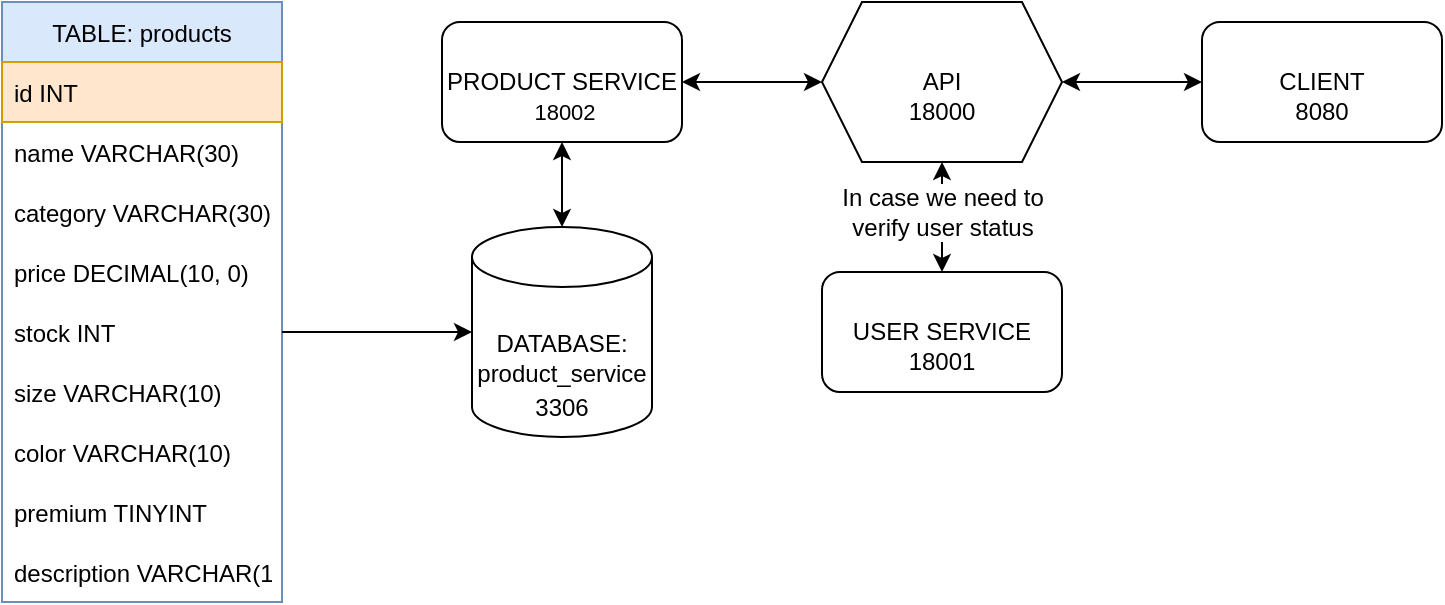 <mxfile version="17.4.6" type="github">
  <diagram id="xiRwBhVmfWGTWxIaFws_" name="product-flow">
    <mxGraphModel dx="1422" dy="806" grid="1" gridSize="10" guides="1" tooltips="1" connect="1" arrows="1" fold="1" page="1" pageScale="1" pageWidth="827" pageHeight="1169" math="0" shadow="0">
      <root>
        <mxCell id="0" />
        <mxCell id="1" parent="0" />
        <mxCell id="XERoDCYRJqWpOK4KTQHr-1" value="TABLE: products" style="swimlane;fontStyle=0;childLayout=stackLayout;horizontal=1;startSize=30;horizontalStack=0;resizeParent=1;resizeParentMax=0;resizeLast=0;collapsible=1;marginBottom=0;fillColor=#dae8fc;strokeColor=#6c8ebf;" vertex="1" parent="1">
          <mxGeometry x="60" y="325" width="140" height="300" as="geometry" />
        </mxCell>
        <mxCell id="XERoDCYRJqWpOK4KTQHr-2" value="id INT" style="text;strokeColor=#d79b00;fillColor=#ffe6cc;align=left;verticalAlign=middle;spacingLeft=4;spacingRight=4;overflow=hidden;points=[[0,0.5],[1,0.5]];portConstraint=eastwest;rotatable=0;" vertex="1" parent="XERoDCYRJqWpOK4KTQHr-1">
          <mxGeometry y="30" width="140" height="30" as="geometry" />
        </mxCell>
        <mxCell id="XERoDCYRJqWpOK4KTQHr-3" value="name VARCHAR(30)" style="text;strokeColor=none;fillColor=none;align=left;verticalAlign=middle;spacingLeft=4;spacingRight=4;overflow=hidden;points=[[0,0.5],[1,0.5]];portConstraint=eastwest;rotatable=0;" vertex="1" parent="XERoDCYRJqWpOK4KTQHr-1">
          <mxGeometry y="60" width="140" height="30" as="geometry" />
        </mxCell>
        <mxCell id="XERoDCYRJqWpOK4KTQHr-4" value="category VARCHAR(30)" style="text;strokeColor=none;fillColor=none;align=left;verticalAlign=middle;spacingLeft=4;spacingRight=4;overflow=hidden;points=[[0,0.5],[1,0.5]];portConstraint=eastwest;rotatable=0;" vertex="1" parent="XERoDCYRJqWpOK4KTQHr-1">
          <mxGeometry y="90" width="140" height="30" as="geometry" />
        </mxCell>
        <mxCell id="XERoDCYRJqWpOK4KTQHr-5" value="price DECIMAL(10, 0)" style="text;strokeColor=none;fillColor=none;align=left;verticalAlign=middle;spacingLeft=4;spacingRight=4;overflow=hidden;points=[[0,0.5],[1,0.5]];portConstraint=eastwest;rotatable=0;" vertex="1" parent="XERoDCYRJqWpOK4KTQHr-1">
          <mxGeometry y="120" width="140" height="30" as="geometry" />
        </mxCell>
        <mxCell id="XERoDCYRJqWpOK4KTQHr-6" value="stock INT" style="text;strokeColor=none;fillColor=none;align=left;verticalAlign=middle;spacingLeft=4;spacingRight=4;overflow=hidden;points=[[0,0.5],[1,0.5]];portConstraint=eastwest;rotatable=0;" vertex="1" parent="XERoDCYRJqWpOK4KTQHr-1">
          <mxGeometry y="150" width="140" height="30" as="geometry" />
        </mxCell>
        <mxCell id="XERoDCYRJqWpOK4KTQHr-7" value="size VARCHAR(10)" style="text;strokeColor=none;fillColor=none;align=left;verticalAlign=middle;spacingLeft=4;spacingRight=4;overflow=hidden;points=[[0,0.5],[1,0.5]];portConstraint=eastwest;rotatable=0;" vertex="1" parent="XERoDCYRJqWpOK4KTQHr-1">
          <mxGeometry y="180" width="140" height="30" as="geometry" />
        </mxCell>
        <mxCell id="XERoDCYRJqWpOK4KTQHr-8" value="color VARCHAR(10)" style="text;strokeColor=none;fillColor=none;align=left;verticalAlign=middle;spacingLeft=4;spacingRight=4;overflow=hidden;points=[[0,0.5],[1,0.5]];portConstraint=eastwest;rotatable=0;" vertex="1" parent="XERoDCYRJqWpOK4KTQHr-1">
          <mxGeometry y="210" width="140" height="30" as="geometry" />
        </mxCell>
        <mxCell id="XERoDCYRJqWpOK4KTQHr-9" value="premium TINYINT" style="text;strokeColor=none;fillColor=none;align=left;verticalAlign=middle;spacingLeft=4;spacingRight=4;overflow=hidden;points=[[0,0.5],[1,0.5]];portConstraint=eastwest;rotatable=0;" vertex="1" parent="XERoDCYRJqWpOK4KTQHr-1">
          <mxGeometry y="240" width="140" height="30" as="geometry" />
        </mxCell>
        <mxCell id="XERoDCYRJqWpOK4KTQHr-10" value="description VARCHAR(100)" style="text;strokeColor=none;fillColor=none;align=left;verticalAlign=middle;spacingLeft=4;spacingRight=4;overflow=hidden;points=[[0,0.5],[1,0.5]];portConstraint=eastwest;rotatable=0;" vertex="1" parent="XERoDCYRJqWpOK4KTQHr-1">
          <mxGeometry y="270" width="140" height="30" as="geometry" />
        </mxCell>
        <mxCell id="XERoDCYRJqWpOK4KTQHr-11" value="" style="endArrow=classic;startArrow=classic;html=1;rounded=0;entryX=0.5;entryY=1;entryDx=0;entryDy=0;exitX=0.5;exitY=0;exitDx=0;exitDy=0;exitPerimeter=0;" edge="1" parent="1" source="XERoDCYRJqWpOK4KTQHr-19" target="XERoDCYRJqWpOK4KTQHr-12">
          <mxGeometry width="50" height="50" relative="1" as="geometry">
            <mxPoint x="220" y="450" as="sourcePoint" />
            <mxPoint x="390" y="365" as="targetPoint" />
          </mxGeometry>
        </mxCell>
        <mxCell id="XERoDCYRJqWpOK4KTQHr-12" value="PRODUCT SERVICE" style="rounded=1;whiteSpace=wrap;html=1;" vertex="1" parent="1">
          <mxGeometry x="280" y="335" width="120" height="60" as="geometry" />
        </mxCell>
        <mxCell id="XERoDCYRJqWpOK4KTQHr-13" value="" style="endArrow=classic;startArrow=classic;html=1;rounded=0;exitX=1;exitY=0.5;exitDx=0;exitDy=0;entryX=0;entryY=0.5;entryDx=0;entryDy=0;" edge="1" parent="1" source="XERoDCYRJqWpOK4KTQHr-12" target="XERoDCYRJqWpOK4KTQHr-15">
          <mxGeometry width="50" height="50" relative="1" as="geometry">
            <mxPoint x="370" y="520" as="sourcePoint" />
            <mxPoint x="420" y="470" as="targetPoint" />
          </mxGeometry>
        </mxCell>
        <mxCell id="XERoDCYRJqWpOK4KTQHr-14" value="18002" style="edgeLabel;html=1;align=center;verticalAlign=middle;resizable=0;points=[];" vertex="1" connectable="0" parent="XERoDCYRJqWpOK4KTQHr-13">
          <mxGeometry x="0.511" y="-3" relative="1" as="geometry">
            <mxPoint x="-112" y="12" as="offset" />
          </mxGeometry>
        </mxCell>
        <mxCell id="XERoDCYRJqWpOK4KTQHr-15" value="API" style="shape=hexagon;perimeter=hexagonPerimeter2;whiteSpace=wrap;html=1;fixedSize=1;" vertex="1" parent="1">
          <mxGeometry x="470" y="325" width="120" height="80" as="geometry" />
        </mxCell>
        <mxCell id="XERoDCYRJqWpOK4KTQHr-16" value="" style="endArrow=classic;startArrow=classic;html=1;rounded=0;fontSize=8;entryX=0.5;entryY=1;entryDx=0;entryDy=0;exitX=0.5;exitY=0;exitDx=0;exitDy=0;" edge="1" parent="1" source="XERoDCYRJqWpOK4KTQHr-18" target="XERoDCYRJqWpOK4KTQHr-15">
          <mxGeometry width="50" height="50" relative="1" as="geometry">
            <mxPoint x="620" y="490" as="sourcePoint" />
            <mxPoint x="480" y="480" as="targetPoint" />
          </mxGeometry>
        </mxCell>
        <mxCell id="XERoDCYRJqWpOK4KTQHr-17" value="In case we need to&lt;br&gt;verify user status" style="edgeLabel;html=1;align=center;verticalAlign=middle;resizable=0;points=[];fontSize=12;" vertex="1" connectable="0" parent="XERoDCYRJqWpOK4KTQHr-16">
          <mxGeometry x="0.323" relative="1" as="geometry">
            <mxPoint y="6" as="offset" />
          </mxGeometry>
        </mxCell>
        <mxCell id="XERoDCYRJqWpOK4KTQHr-18" value="USER SERVICE" style="rounded=1;whiteSpace=wrap;html=1;" vertex="1" parent="1">
          <mxGeometry x="470" y="460" width="120" height="60" as="geometry" />
        </mxCell>
        <mxCell id="XERoDCYRJqWpOK4KTQHr-19" value="DATABASE:&lt;br&gt;product_service" style="shape=cylinder3;whiteSpace=wrap;html=1;boundedLbl=1;backgroundOutline=1;size=15;fontSize=12;" vertex="1" parent="1">
          <mxGeometry x="295" y="437.5" width="90" height="105" as="geometry" />
        </mxCell>
        <mxCell id="XERoDCYRJqWpOK4KTQHr-20" value="3306" style="text;html=1;strokeColor=none;fillColor=none;align=center;verticalAlign=middle;whiteSpace=wrap;rounded=0;fontSize=12;" vertex="1" parent="1">
          <mxGeometry x="310" y="512.5" width="60" height="30" as="geometry" />
        </mxCell>
        <mxCell id="XERoDCYRJqWpOK4KTQHr-21" value="" style="endArrow=classic;html=1;rounded=0;fontSize=12;exitX=1;exitY=0.5;exitDx=0;exitDy=0;entryX=0;entryY=0.5;entryDx=0;entryDy=0;entryPerimeter=0;" edge="1" parent="1" source="XERoDCYRJqWpOK4KTQHr-6" target="XERoDCYRJqWpOK4KTQHr-19">
          <mxGeometry width="50" height="50" relative="1" as="geometry">
            <mxPoint x="290" y="620" as="sourcePoint" />
            <mxPoint x="340" y="570" as="targetPoint" />
          </mxGeometry>
        </mxCell>
        <mxCell id="XERoDCYRJqWpOK4KTQHr-22" value="18000" style="text;html=1;strokeColor=none;fillColor=none;align=center;verticalAlign=middle;whiteSpace=wrap;rounded=0;fontSize=12;" vertex="1" parent="1">
          <mxGeometry x="500" y="365" width="60" height="30" as="geometry" />
        </mxCell>
        <mxCell id="XERoDCYRJqWpOK4KTQHr-23" value="18001" style="text;html=1;strokeColor=none;fillColor=none;align=center;verticalAlign=middle;whiteSpace=wrap;rounded=0;fontSize=12;" vertex="1" parent="1">
          <mxGeometry x="500" y="490" width="60" height="30" as="geometry" />
        </mxCell>
        <mxCell id="XERoDCYRJqWpOK4KTQHr-24" value="" style="endArrow=classic;startArrow=classic;html=1;rounded=0;fontSize=12;exitX=1;exitY=0.5;exitDx=0;exitDy=0;entryX=0;entryY=0.5;entryDx=0;entryDy=0;" edge="1" parent="1" source="XERoDCYRJqWpOK4KTQHr-15" target="XERoDCYRJqWpOK4KTQHr-25">
          <mxGeometry width="50" height="50" relative="1" as="geometry">
            <mxPoint x="780" y="670" as="sourcePoint" />
            <mxPoint x="830" y="620" as="targetPoint" />
          </mxGeometry>
        </mxCell>
        <mxCell id="XERoDCYRJqWpOK4KTQHr-25" value="CLIENT" style="rounded=1;whiteSpace=wrap;html=1;fontSize=12;" vertex="1" parent="1">
          <mxGeometry x="660" y="335" width="120" height="60" as="geometry" />
        </mxCell>
        <mxCell id="XERoDCYRJqWpOK4KTQHr-26" value="8080" style="text;html=1;strokeColor=none;fillColor=none;align=center;verticalAlign=middle;whiteSpace=wrap;rounded=0;fontSize=12;" vertex="1" parent="1">
          <mxGeometry x="690" y="365" width="60" height="30" as="geometry" />
        </mxCell>
      </root>
    </mxGraphModel>
  </diagram>
</mxfile>

